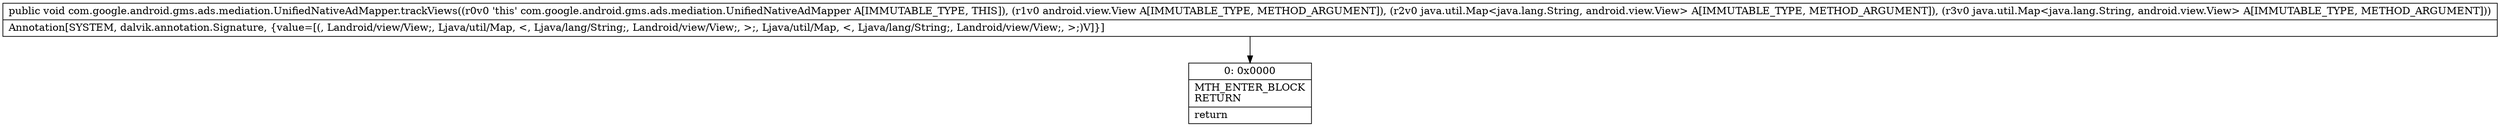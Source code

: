 digraph "CFG forcom.google.android.gms.ads.mediation.UnifiedNativeAdMapper.trackViews(Landroid\/view\/View;Ljava\/util\/Map;Ljava\/util\/Map;)V" {
Node_0 [shape=record,label="{0\:\ 0x0000|MTH_ENTER_BLOCK\lRETURN\l|return\l}"];
MethodNode[shape=record,label="{public void com.google.android.gms.ads.mediation.UnifiedNativeAdMapper.trackViews((r0v0 'this' com.google.android.gms.ads.mediation.UnifiedNativeAdMapper A[IMMUTABLE_TYPE, THIS]), (r1v0 android.view.View A[IMMUTABLE_TYPE, METHOD_ARGUMENT]), (r2v0 java.util.Map\<java.lang.String, android.view.View\> A[IMMUTABLE_TYPE, METHOD_ARGUMENT]), (r3v0 java.util.Map\<java.lang.String, android.view.View\> A[IMMUTABLE_TYPE, METHOD_ARGUMENT]))  | Annotation[SYSTEM, dalvik.annotation.Signature, \{value=[(, Landroid\/view\/View;, Ljava\/util\/Map, \<, Ljava\/lang\/String;, Landroid\/view\/View;, \>;, Ljava\/util\/Map, \<, Ljava\/lang\/String;, Landroid\/view\/View;, \>;)V]\}]\l}"];
MethodNode -> Node_0;
}

